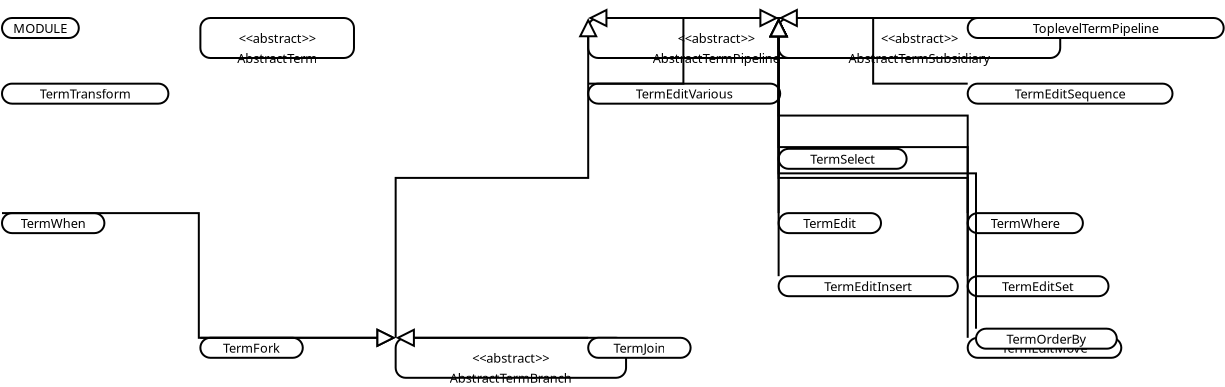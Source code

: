 <?xml version="1.0" encoding="UTF-8"?>
<dia:diagram xmlns:dia="http://www.lysator.liu.se/~alla/dia/">
  <dia:layer name="Background" visible="true" active="true">

    <dia:group>

    <dia:object type="Standard - Box" version="0" id="O0">
      <dia:attribute name="obj_pos">
        <dia:point val="2.0,0.0"/>
      </dia:attribute>
      <dia:attribute name="obj_bb">
        <dia:rectangle val="1.95,-0.05;5.89,1.05"/>
      </dia:attribute>
      <dia:attribute name="elem_corner">
        <dia:point val="2.0,0.0"/>
      </dia:attribute>
      <dia:attribute name="elem_width">
        <dia:real val="3.84"/>
      </dia:attribute>
      <dia:attribute name="elem_height">
        <dia:real val="1.0"/>
      </dia:attribute>
      <dia:attribute name="border_width">
        <dia:real val="0.1"/>
      </dia:attribute>
      <dia:attribute name="border_color">
        <dia:color val="#000000"/>
      </dia:attribute>
      <dia:attribute name="inner_color">
        <dia:color val="#ffffff"/>
      </dia:attribute>
      <dia:attribute name="show_background">
        <dia:boolean val="true"/>
      </dia:attribute>
      <dia:attribute name="corner_radius">
        <dia:real val="0.5"/>
      </dia:attribute>
    </dia:object>

    <dia:object type="Standard - Text" version="0" id="O1">
      <dia:attribute name="obj_pos">
        <dia:point val="3.92,0.5"/>
      </dia:attribute>
      <dia:attribute name="obj_bb">
        <dia:rectangle val="3.87,0.45;7.81,1.35"/>
      </dia:attribute>
      <dia:attribute name="text">
        <dia:composite type="text">
          <dia:attribute name="string">
            <dia:string>#MODULE#</dia:string>
          </dia:attribute>
          <dia:attribute name="font">
            <dia:font family="sans" style="0" name="Helvetica"/>
          </dia:attribute>
          <dia:attribute name="height">
            <dia:real val="0.8"/>
          </dia:attribute>
          <dia:attribute name="pos">
            <dia:point val="3.92,0.5"/>
          </dia:attribute>
          <dia:attribute name="color">
            <dia:color val="#000000"/>
          </dia:attribute>
          <dia:attribute name="alignment">
            <dia:enum val="1"/>
          </dia:attribute>
        </dia:composite>
      </dia:attribute>
      <dia:attribute name="valign">
        <dia:enum val="2"/>
      </dia:attribute>
    </dia:object>

    </dia:group>

    <dia:group>

    <dia:object type="Standard - Box" version="0" id="O2">
      <dia:attribute name="obj_pos">
        <dia:point val="11.919,0.0"/>
      </dia:attribute>
      <dia:attribute name="obj_bb">
        <dia:rectangle val="11.869,-0.05;19.649,2.05"/>
      </dia:attribute>
      <dia:attribute name="elem_corner">
        <dia:point val="11.919,0.0"/>
      </dia:attribute>
      <dia:attribute name="elem_width">
        <dia:real val="7.68"/>
      </dia:attribute>
      <dia:attribute name="elem_height">
        <dia:real val="2.0"/>
      </dia:attribute>
      <dia:attribute name="border_width">
        <dia:real val="0.1"/>
      </dia:attribute>
      <dia:attribute name="border_color">
        <dia:color val="#000000"/>
      </dia:attribute>
      <dia:attribute name="inner_color">
        <dia:color val="#ffffff"/>
      </dia:attribute>
      <dia:attribute name="show_background">
        <dia:boolean val="true"/>
      </dia:attribute>
      <dia:attribute name="corner_radius">
        <dia:real val="0.5"/>
      </dia:attribute>
    </dia:object>

    <dia:object type="Standard - Text" version="0" id="O3">
      <dia:attribute name="obj_pos">
        <dia:point val="15.759,1.0"/>
      </dia:attribute>
      <dia:attribute name="obj_bb">
        <dia:rectangle val="15.709,0.95;23.489,1.85"/>
      </dia:attribute>
      <dia:attribute name="text">
        <dia:composite type="text">
          <dia:attribute name="string">
            <dia:string>#&lt;&lt;abstract&gt;&gt;#</dia:string>
          </dia:attribute>
          <dia:attribute name="font">
            <dia:font family="sans" style="2" name="Helvetica"/>
          </dia:attribute>
          <dia:attribute name="height">
            <dia:real val="0.8"/>
          </dia:attribute>
          <dia:attribute name="pos">
            <dia:point val="15.759,1.0"/>
          </dia:attribute>
          <dia:attribute name="color">
            <dia:color val="#000000"/>
          </dia:attribute>
          <dia:attribute name="alignment">
            <dia:enum val="1"/>
          </dia:attribute>
        </dia:composite>
      </dia:attribute>
      <dia:attribute name="valign">
        <dia:enum val="2"/>
      </dia:attribute>
    </dia:object>

    <dia:object type="Standard - Text" version="0" id="O4">
      <dia:attribute name="obj_pos">
        <dia:point val="15.759,2.0"/>
      </dia:attribute>
      <dia:attribute name="obj_bb">
        <dia:rectangle val="15.709,1.95;23.489,2.85"/>
      </dia:attribute>
      <dia:attribute name="text">
        <dia:composite type="text">
          <dia:attribute name="string">
            <dia:string>#AbstractTerm#</dia:string>
          </dia:attribute>
          <dia:attribute name="font">
            <dia:font family="sans" style="0" name="Helvetica"/>
          </dia:attribute>
          <dia:attribute name="height">
            <dia:real val="0.8"/>
          </dia:attribute>
          <dia:attribute name="pos">
            <dia:point val="15.759,2.0"/>
          </dia:attribute>
          <dia:attribute name="color">
            <dia:color val="#000000"/>
          </dia:attribute>
          <dia:attribute name="alignment">
            <dia:enum val="1"/>
          </dia:attribute>
        </dia:composite>
      </dia:attribute>
      <dia:attribute name="valign">
        <dia:enum val="2"/>
      </dia:attribute>
    </dia:object>

    </dia:group>

    <dia:group>

    <dia:object type="Standard - Box" version="0" id="O5">
      <dia:attribute name="obj_pos">
        <dia:point val="21.683,15.99"/>
      </dia:attribute>
      <dia:attribute name="obj_bb">
        <dia:rectangle val="21.633,15.94;33.253,18.04"/>
      </dia:attribute>
      <dia:attribute name="elem_corner">
        <dia:point val="21.683,15.99"/>
      </dia:attribute>
      <dia:attribute name="elem_width">
        <dia:real val="11.52"/>
      </dia:attribute>
      <dia:attribute name="elem_height">
        <dia:real val="2.0"/>
      </dia:attribute>
      <dia:attribute name="border_width">
        <dia:real val="0.1"/>
      </dia:attribute>
      <dia:attribute name="border_color">
        <dia:color val="#000000"/>
      </dia:attribute>
      <dia:attribute name="inner_color">
        <dia:color val="#ffffff"/>
      </dia:attribute>
      <dia:attribute name="show_background">
        <dia:boolean val="true"/>
      </dia:attribute>
      <dia:attribute name="corner_radius">
        <dia:real val="0.5"/>
      </dia:attribute>
    </dia:object>

    <dia:object type="Standard - Text" version="0" id="O6">
      <dia:attribute name="obj_pos">
        <dia:point val="27.443,16.99"/>
      </dia:attribute>
      <dia:attribute name="obj_bb">
        <dia:rectangle val="27.393,16.94;35.173,17.84"/>
      </dia:attribute>
      <dia:attribute name="text">
        <dia:composite type="text">
          <dia:attribute name="string">
            <dia:string>#&lt;&lt;abstract&gt;&gt;#</dia:string>
          </dia:attribute>
          <dia:attribute name="font">
            <dia:font family="sans" style="2" name="Helvetica"/>
          </dia:attribute>
          <dia:attribute name="height">
            <dia:real val="0.8"/>
          </dia:attribute>
          <dia:attribute name="pos">
            <dia:point val="27.443,16.99"/>
          </dia:attribute>
          <dia:attribute name="color">
            <dia:color val="#000000"/>
          </dia:attribute>
          <dia:attribute name="alignment">
            <dia:enum val="1"/>
          </dia:attribute>
        </dia:composite>
      </dia:attribute>
      <dia:attribute name="valign">
        <dia:enum val="2"/>
      </dia:attribute>
    </dia:object>

    <dia:object type="Standard - Text" version="0" id="O7">
      <dia:attribute name="obj_pos">
        <dia:point val="27.443,17.99"/>
      </dia:attribute>
      <dia:attribute name="obj_bb">
        <dia:rectangle val="27.393,17.94;39.013,18.84"/>
      </dia:attribute>
      <dia:attribute name="text">
        <dia:composite type="text">
          <dia:attribute name="string">
            <dia:string>#AbstractTermBranch#</dia:string>
          </dia:attribute>
          <dia:attribute name="font">
            <dia:font family="sans" style="0" name="Helvetica"/>
          </dia:attribute>
          <dia:attribute name="height">
            <dia:real val="0.8"/>
          </dia:attribute>
          <dia:attribute name="pos">
            <dia:point val="27.443,17.99"/>
          </dia:attribute>
          <dia:attribute name="color">
            <dia:color val="#000000"/>
          </dia:attribute>
          <dia:attribute name="alignment">
            <dia:enum val="1"/>
          </dia:attribute>
        </dia:composite>
      </dia:attribute>
      <dia:attribute name="valign">
        <dia:enum val="2"/>
      </dia:attribute>
    </dia:object>

    </dia:group>

    <dia:group>

    <dia:object type="Standard - Box" version="0" id="O8">
      <dia:attribute name="obj_pos">
        <dia:point val="31.31,0.0"/>
      </dia:attribute>
      <dia:attribute name="obj_bb">
        <dia:rectangle val="31.26,-0.05;44.16,2.05"/>
      </dia:attribute>
      <dia:attribute name="elem_corner">
        <dia:point val="31.31,0.0"/>
      </dia:attribute>
      <dia:attribute name="elem_width">
        <dia:real val="12.8"/>
      </dia:attribute>
      <dia:attribute name="elem_height">
        <dia:real val="2.0"/>
      </dia:attribute>
      <dia:attribute name="border_width">
        <dia:real val="0.1"/>
      </dia:attribute>
      <dia:attribute name="border_color">
        <dia:color val="#000000"/>
      </dia:attribute>
      <dia:attribute name="inner_color">
        <dia:color val="#ffffff"/>
      </dia:attribute>
      <dia:attribute name="show_background">
        <dia:boolean val="true"/>
      </dia:attribute>
      <dia:attribute name="corner_radius">
        <dia:real val="0.5"/>
      </dia:attribute>
    </dia:object>

    <dia:object type="Standard - Text" version="0" id="O9">
      <dia:attribute name="obj_pos">
        <dia:point val="37.71,1.0"/>
      </dia:attribute>
      <dia:attribute name="obj_bb">
        <dia:rectangle val="37.66,0.95;45.44,1.85"/>
      </dia:attribute>
      <dia:attribute name="text">
        <dia:composite type="text">
          <dia:attribute name="string">
            <dia:string>#&lt;&lt;abstract&gt;&gt;#</dia:string>
          </dia:attribute>
          <dia:attribute name="font">
            <dia:font family="sans" style="2" name="Helvetica"/>
          </dia:attribute>
          <dia:attribute name="height">
            <dia:real val="0.8"/>
          </dia:attribute>
          <dia:attribute name="pos">
            <dia:point val="37.71,1.0"/>
          </dia:attribute>
          <dia:attribute name="color">
            <dia:color val="#000000"/>
          </dia:attribute>
          <dia:attribute name="alignment">
            <dia:enum val="1"/>
          </dia:attribute>
        </dia:composite>
      </dia:attribute>
      <dia:attribute name="valign">
        <dia:enum val="2"/>
      </dia:attribute>
    </dia:object>

    <dia:object type="Standard - Text" version="0" id="O10">
      <dia:attribute name="obj_pos">
        <dia:point val="37.71,2.0"/>
      </dia:attribute>
      <dia:attribute name="obj_bb">
        <dia:rectangle val="37.66,1.95;50.56,2.85"/>
      </dia:attribute>
      <dia:attribute name="text">
        <dia:composite type="text">
          <dia:attribute name="string">
            <dia:string>#AbstractTermPipeline#</dia:string>
          </dia:attribute>
          <dia:attribute name="font">
            <dia:font family="sans" style="0" name="Helvetica"/>
          </dia:attribute>
          <dia:attribute name="height">
            <dia:real val="0.8"/>
          </dia:attribute>
          <dia:attribute name="pos">
            <dia:point val="37.71,2.0"/>
          </dia:attribute>
          <dia:attribute name="color">
            <dia:color val="#000000"/>
          </dia:attribute>
          <dia:attribute name="alignment">
            <dia:enum val="1"/>
          </dia:attribute>
        </dia:composite>
      </dia:attribute>
      <dia:attribute name="valign">
        <dia:enum val="2"/>
      </dia:attribute>
    </dia:object>

    </dia:group>

    <dia:group>

    <dia:object type="Standard - Box" version="0" id="O11">
      <dia:attribute name="obj_pos">
        <dia:point val="40.831,0.0"/>
      </dia:attribute>
      <dia:attribute name="obj_bb">
        <dia:rectangle val="40.781,-0.05;54.961,2.05"/>
      </dia:attribute>
      <dia:attribute name="elem_corner">
        <dia:point val="40.831,0.0"/>
      </dia:attribute>
      <dia:attribute name="elem_width">
        <dia:real val="14.08"/>
      </dia:attribute>
      <dia:attribute name="elem_height">
        <dia:real val="2.0"/>
      </dia:attribute>
      <dia:attribute name="border_width">
        <dia:real val="0.1"/>
      </dia:attribute>
      <dia:attribute name="border_color">
        <dia:color val="#000000"/>
      </dia:attribute>
      <dia:attribute name="inner_color">
        <dia:color val="#ffffff"/>
      </dia:attribute>
      <dia:attribute name="show_background">
        <dia:boolean val="true"/>
      </dia:attribute>
      <dia:attribute name="corner_radius">
        <dia:real val="0.5"/>
      </dia:attribute>
    </dia:object>

    <dia:object type="Standard - Text" version="0" id="O12">
      <dia:attribute name="obj_pos">
        <dia:point val="47.871,1.0"/>
      </dia:attribute>
      <dia:attribute name="obj_bb">
        <dia:rectangle val="47.821,0.95;55.601,1.85"/>
      </dia:attribute>
      <dia:attribute name="text">
        <dia:composite type="text">
          <dia:attribute name="string">
            <dia:string>#&lt;&lt;abstract&gt;&gt;#</dia:string>
          </dia:attribute>
          <dia:attribute name="font">
            <dia:font family="sans" style="2" name="Helvetica"/>
          </dia:attribute>
          <dia:attribute name="height">
            <dia:real val="0.8"/>
          </dia:attribute>
          <dia:attribute name="pos">
            <dia:point val="47.871,1.0"/>
          </dia:attribute>
          <dia:attribute name="color">
            <dia:color val="#000000"/>
          </dia:attribute>
          <dia:attribute name="alignment">
            <dia:enum val="1"/>
          </dia:attribute>
        </dia:composite>
      </dia:attribute>
      <dia:attribute name="valign">
        <dia:enum val="2"/>
      </dia:attribute>
    </dia:object>

    <dia:object type="Standard - Text" version="0" id="O13">
      <dia:attribute name="obj_pos">
        <dia:point val="47.871,2.0"/>
      </dia:attribute>
      <dia:attribute name="obj_bb">
        <dia:rectangle val="47.821,1.95;62.001,2.85"/>
      </dia:attribute>
      <dia:attribute name="text">
        <dia:composite type="text">
          <dia:attribute name="string">
            <dia:string>#AbstractTermSubsidiary#</dia:string>
          </dia:attribute>
          <dia:attribute name="font">
            <dia:font family="sans" style="0" name="Helvetica"/>
          </dia:attribute>
          <dia:attribute name="height">
            <dia:real val="0.8"/>
          </dia:attribute>
          <dia:attribute name="pos">
            <dia:point val="47.871,2.0"/>
          </dia:attribute>
          <dia:attribute name="color">
            <dia:color val="#000000"/>
          </dia:attribute>
          <dia:attribute name="alignment">
            <dia:enum val="1"/>
          </dia:attribute>
        </dia:composite>
      </dia:attribute>
      <dia:attribute name="valign">
        <dia:enum val="2"/>
      </dia:attribute>
    </dia:object>

    </dia:group>

    <dia:group>

    <dia:object type="Standard - Box" version="0" id="O14">
      <dia:attribute name="obj_pos">
        <dia:point val="50.285,0.0"/>
      </dia:attribute>
      <dia:attribute name="obj_bb">
        <dia:rectangle val="50.235,-0.05;63.135,1.05"/>
      </dia:attribute>
      <dia:attribute name="elem_corner">
        <dia:point val="50.285,0.0"/>
      </dia:attribute>
      <dia:attribute name="elem_width">
        <dia:real val="12.8"/>
      </dia:attribute>
      <dia:attribute name="elem_height">
        <dia:real val="1.0"/>
      </dia:attribute>
      <dia:attribute name="border_width">
        <dia:real val="0.1"/>
      </dia:attribute>
      <dia:attribute name="border_color">
        <dia:color val="#000000"/>
      </dia:attribute>
      <dia:attribute name="inner_color">
        <dia:color val="#ffffff"/>
      </dia:attribute>
      <dia:attribute name="show_background">
        <dia:boolean val="true"/>
      </dia:attribute>
      <dia:attribute name="corner_radius">
        <dia:real val="0.5"/>
      </dia:attribute>
    </dia:object>

    <dia:object type="Standard - Text" version="0" id="O15">
      <dia:attribute name="obj_pos">
        <dia:point val="56.685,0.5"/>
      </dia:attribute>
      <dia:attribute name="obj_bb">
        <dia:rectangle val="56.635,0.45;69.535,1.35"/>
      </dia:attribute>
      <dia:attribute name="text">
        <dia:composite type="text">
          <dia:attribute name="string">
            <dia:string>#ToplevelTermPipeline#</dia:string>
          </dia:attribute>
          <dia:attribute name="font">
            <dia:font family="sans" style="0" name="Helvetica"/>
          </dia:attribute>
          <dia:attribute name="height">
            <dia:real val="0.8"/>
          </dia:attribute>
          <dia:attribute name="pos">
            <dia:point val="56.685,0.5"/>
          </dia:attribute>
          <dia:attribute name="color">
            <dia:color val="#000000"/>
          </dia:attribute>
          <dia:attribute name="alignment">
            <dia:enum val="1"/>
          </dia:attribute>
        </dia:composite>
      </dia:attribute>
      <dia:attribute name="valign">
        <dia:enum val="2"/>
      </dia:attribute>
    </dia:object>

    </dia:group>

    <dia:group>

    <dia:object type="Standard - Box" version="0" id="O16">
      <dia:attribute name="obj_pos">
        <dia:point val="2.0,3.282"/>
      </dia:attribute>
      <dia:attribute name="obj_bb">
        <dia:rectangle val="1.95,3.232;10.37,4.332"/>
      </dia:attribute>
      <dia:attribute name="elem_corner">
        <dia:point val="2.0,3.282"/>
      </dia:attribute>
      <dia:attribute name="elem_width">
        <dia:real val="8.32"/>
      </dia:attribute>
      <dia:attribute name="elem_height">
        <dia:real val="1.0"/>
      </dia:attribute>
      <dia:attribute name="border_width">
        <dia:real val="0.1"/>
      </dia:attribute>
      <dia:attribute name="border_color">
        <dia:color val="#000000"/>
      </dia:attribute>
      <dia:attribute name="inner_color">
        <dia:color val="#ffffff"/>
      </dia:attribute>
      <dia:attribute name="show_background">
        <dia:boolean val="true"/>
      </dia:attribute>
      <dia:attribute name="corner_radius">
        <dia:real val="0.5"/>
      </dia:attribute>
    </dia:object>

    <dia:object type="Standard - Text" version="0" id="O17">
      <dia:attribute name="obj_pos">
        <dia:point val="6.16,3.782"/>
      </dia:attribute>
      <dia:attribute name="obj_bb">
        <dia:rectangle val="6.11,3.732;14.53,4.632"/>
      </dia:attribute>
      <dia:attribute name="text">
        <dia:composite type="text">
          <dia:attribute name="string">
            <dia:string>#TermTransform#</dia:string>
          </dia:attribute>
          <dia:attribute name="font">
            <dia:font family="sans" style="0" name="Helvetica"/>
          </dia:attribute>
          <dia:attribute name="height">
            <dia:real val="0.8"/>
          </dia:attribute>
          <dia:attribute name="pos">
            <dia:point val="6.16,3.782"/>
          </dia:attribute>
          <dia:attribute name="color">
            <dia:color val="#000000"/>
          </dia:attribute>
          <dia:attribute name="alignment">
            <dia:enum val="1"/>
          </dia:attribute>
        </dia:composite>
      </dia:attribute>
      <dia:attribute name="valign">
        <dia:enum val="2"/>
      </dia:attribute>
    </dia:object>

    </dia:group>

    <dia:group>

    <dia:object type="Standard - Box" version="0" id="O18">
      <dia:attribute name="obj_pos">
        <dia:point val="40.831,9.756"/>
      </dia:attribute>
      <dia:attribute name="obj_bb">
        <dia:rectangle val="40.781,9.706;46.001,10.806"/>
      </dia:attribute>
      <dia:attribute name="elem_corner">
        <dia:point val="40.831,9.756"/>
      </dia:attribute>
      <dia:attribute name="elem_width">
        <dia:real val="5.12"/>
      </dia:attribute>
      <dia:attribute name="elem_height">
        <dia:real val="1.0"/>
      </dia:attribute>
      <dia:attribute name="border_width">
        <dia:real val="0.1"/>
      </dia:attribute>
      <dia:attribute name="border_color">
        <dia:color val="#000000"/>
      </dia:attribute>
      <dia:attribute name="inner_color">
        <dia:color val="#ffffff"/>
      </dia:attribute>
      <dia:attribute name="show_background">
        <dia:boolean val="true"/>
      </dia:attribute>
      <dia:attribute name="corner_radius">
        <dia:real val="0.5"/>
      </dia:attribute>
    </dia:object>

    <dia:object type="Standard - Text" version="0" id="O19">
      <dia:attribute name="obj_pos">
        <dia:point val="43.391,10.256"/>
      </dia:attribute>
      <dia:attribute name="obj_bb">
        <dia:rectangle val="43.341,10.206;48.561,11.106"/>
      </dia:attribute>
      <dia:attribute name="text">
        <dia:composite type="text">
          <dia:attribute name="string">
            <dia:string>#TermEdit#</dia:string>
          </dia:attribute>
          <dia:attribute name="font">
            <dia:font family="sans" style="0" name="Helvetica"/>
          </dia:attribute>
          <dia:attribute name="height">
            <dia:real val="0.8"/>
          </dia:attribute>
          <dia:attribute name="pos">
            <dia:point val="43.391,10.256"/>
          </dia:attribute>
          <dia:attribute name="color">
            <dia:color val="#000000"/>
          </dia:attribute>
          <dia:attribute name="alignment">
            <dia:enum val="1"/>
          </dia:attribute>
        </dia:composite>
      </dia:attribute>
      <dia:attribute name="valign">
        <dia:enum val="2"/>
      </dia:attribute>
    </dia:object>

    </dia:group>

    <dia:group>

    <dia:object type="Standard - Box" version="0" id="O20">
      <dia:attribute name="obj_pos">
        <dia:point val="40.831,12.91"/>
      </dia:attribute>
      <dia:attribute name="obj_bb">
        <dia:rectangle val="40.781,12.86;49.841,13.96"/>
      </dia:attribute>
      <dia:attribute name="elem_corner">
        <dia:point val="40.831,12.91"/>
      </dia:attribute>
      <dia:attribute name="elem_width">
        <dia:real val="8.96"/>
      </dia:attribute>
      <dia:attribute name="elem_height">
        <dia:real val="1.0"/>
      </dia:attribute>
      <dia:attribute name="border_width">
        <dia:real val="0.1"/>
      </dia:attribute>
      <dia:attribute name="border_color">
        <dia:color val="#000000"/>
      </dia:attribute>
      <dia:attribute name="inner_color">
        <dia:color val="#ffffff"/>
      </dia:attribute>
      <dia:attribute name="show_background">
        <dia:boolean val="true"/>
      </dia:attribute>
      <dia:attribute name="corner_radius">
        <dia:real val="0.5"/>
      </dia:attribute>
    </dia:object>

    <dia:object type="Standard - Text" version="0" id="O21">
      <dia:attribute name="obj_pos">
        <dia:point val="45.311,13.41"/>
      </dia:attribute>
      <dia:attribute name="obj_bb">
        <dia:rectangle val="45.261,13.36;54.321,14.26"/>
      </dia:attribute>
      <dia:attribute name="text">
        <dia:composite type="text">
          <dia:attribute name="string">
            <dia:string>#TermEditInsert#</dia:string>
          </dia:attribute>
          <dia:attribute name="font">
            <dia:font family="sans" style="0" name="Helvetica"/>
          </dia:attribute>
          <dia:attribute name="height">
            <dia:real val="0.8"/>
          </dia:attribute>
          <dia:attribute name="pos">
            <dia:point val="45.311,13.41"/>
          </dia:attribute>
          <dia:attribute name="color">
            <dia:color val="#000000"/>
          </dia:attribute>
          <dia:attribute name="alignment">
            <dia:enum val="1"/>
          </dia:attribute>
        </dia:composite>
      </dia:attribute>
      <dia:attribute name="valign">
        <dia:enum val="2"/>
      </dia:attribute>
    </dia:object>

    </dia:group>

    <dia:group>

    <dia:object type="Standard - Box" version="0" id="O22">
      <dia:attribute name="obj_pos">
        <dia:point val="50.285,15.99"/>
      </dia:attribute>
      <dia:attribute name="obj_bb">
        <dia:rectangle val="50.235,15.94;58.015,17.04"/>
      </dia:attribute>
      <dia:attribute name="elem_corner">
        <dia:point val="50.285,15.99"/>
      </dia:attribute>
      <dia:attribute name="elem_width">
        <dia:real val="7.68"/>
      </dia:attribute>
      <dia:attribute name="elem_height">
        <dia:real val="1.0"/>
      </dia:attribute>
      <dia:attribute name="border_width">
        <dia:real val="0.1"/>
      </dia:attribute>
      <dia:attribute name="border_color">
        <dia:color val="#000000"/>
      </dia:attribute>
      <dia:attribute name="inner_color">
        <dia:color val="#ffffff"/>
      </dia:attribute>
      <dia:attribute name="show_background">
        <dia:boolean val="true"/>
      </dia:attribute>
      <dia:attribute name="corner_radius">
        <dia:real val="0.5"/>
      </dia:attribute>
    </dia:object>

    <dia:object type="Standard - Text" version="0" id="O23">
      <dia:attribute name="obj_pos">
        <dia:point val="54.125,16.49"/>
      </dia:attribute>
      <dia:attribute name="obj_bb">
        <dia:rectangle val="54.075,16.44;61.855,17.34"/>
      </dia:attribute>
      <dia:attribute name="text">
        <dia:composite type="text">
          <dia:attribute name="string">
            <dia:string>#TermEditMove#</dia:string>
          </dia:attribute>
          <dia:attribute name="font">
            <dia:font family="sans" style="0" name="Helvetica"/>
          </dia:attribute>
          <dia:attribute name="height">
            <dia:real val="0.8"/>
          </dia:attribute>
          <dia:attribute name="pos">
            <dia:point val="54.125,16.49"/>
          </dia:attribute>
          <dia:attribute name="color">
            <dia:color val="#000000"/>
          </dia:attribute>
          <dia:attribute name="alignment">
            <dia:enum val="1"/>
          </dia:attribute>
        </dia:composite>
      </dia:attribute>
      <dia:attribute name="valign">
        <dia:enum val="2"/>
      </dia:attribute>
    </dia:object>

    </dia:group>

    <dia:group>

    <dia:object type="Standard - Box" version="0" id="O24">
      <dia:attribute name="obj_pos">
        <dia:point val="50.285,3.282"/>
      </dia:attribute>
      <dia:attribute name="obj_bb">
        <dia:rectangle val="50.235,3.232;60.575,4.332"/>
      </dia:attribute>
      <dia:attribute name="elem_corner">
        <dia:point val="50.285,3.282"/>
      </dia:attribute>
      <dia:attribute name="elem_width">
        <dia:real val="10.24"/>
      </dia:attribute>
      <dia:attribute name="elem_height">
        <dia:real val="1.0"/>
      </dia:attribute>
      <dia:attribute name="border_width">
        <dia:real val="0.1"/>
      </dia:attribute>
      <dia:attribute name="border_color">
        <dia:color val="#000000"/>
      </dia:attribute>
      <dia:attribute name="inner_color">
        <dia:color val="#ffffff"/>
      </dia:attribute>
      <dia:attribute name="show_background">
        <dia:boolean val="true"/>
      </dia:attribute>
      <dia:attribute name="corner_radius">
        <dia:real val="0.5"/>
      </dia:attribute>
    </dia:object>

    <dia:object type="Standard - Text" version="0" id="O25">
      <dia:attribute name="obj_pos">
        <dia:point val="55.405,3.782"/>
      </dia:attribute>
      <dia:attribute name="obj_bb">
        <dia:rectangle val="55.355,3.732;65.695,4.632"/>
      </dia:attribute>
      <dia:attribute name="text">
        <dia:composite type="text">
          <dia:attribute name="string">
            <dia:string>#TermEditSequence#</dia:string>
          </dia:attribute>
          <dia:attribute name="font">
            <dia:font family="sans" style="0" name="Helvetica"/>
          </dia:attribute>
          <dia:attribute name="height">
            <dia:real val="0.8"/>
          </dia:attribute>
          <dia:attribute name="pos">
            <dia:point val="55.405,3.782"/>
          </dia:attribute>
          <dia:attribute name="color">
            <dia:color val="#000000"/>
          </dia:attribute>
          <dia:attribute name="alignment">
            <dia:enum val="1"/>
          </dia:attribute>
        </dia:composite>
      </dia:attribute>
      <dia:attribute name="valign">
        <dia:enum val="2"/>
      </dia:attribute>
    </dia:object>

    </dia:group>

    <dia:group>

    <dia:object type="Standard - Box" version="0" id="O26">
      <dia:attribute name="obj_pos">
        <dia:point val="50.285,12.91"/>
      </dia:attribute>
      <dia:attribute name="obj_bb">
        <dia:rectangle val="50.235,12.86;57.375,13.96"/>
      </dia:attribute>
      <dia:attribute name="elem_corner">
        <dia:point val="50.285,12.91"/>
      </dia:attribute>
      <dia:attribute name="elem_width">
        <dia:real val="7.04"/>
      </dia:attribute>
      <dia:attribute name="elem_height">
        <dia:real val="1.0"/>
      </dia:attribute>
      <dia:attribute name="border_width">
        <dia:real val="0.1"/>
      </dia:attribute>
      <dia:attribute name="border_color">
        <dia:color val="#000000"/>
      </dia:attribute>
      <dia:attribute name="inner_color">
        <dia:color val="#ffffff"/>
      </dia:attribute>
      <dia:attribute name="show_background">
        <dia:boolean val="true"/>
      </dia:attribute>
      <dia:attribute name="corner_radius">
        <dia:real val="0.5"/>
      </dia:attribute>
    </dia:object>

    <dia:object type="Standard - Text" version="0" id="O27">
      <dia:attribute name="obj_pos">
        <dia:point val="53.805,13.41"/>
      </dia:attribute>
      <dia:attribute name="obj_bb">
        <dia:rectangle val="53.755,13.36;60.895,14.26"/>
      </dia:attribute>
      <dia:attribute name="text">
        <dia:composite type="text">
          <dia:attribute name="string">
            <dia:string>#TermEditSet#</dia:string>
          </dia:attribute>
          <dia:attribute name="font">
            <dia:font family="sans" style="0" name="Helvetica"/>
          </dia:attribute>
          <dia:attribute name="height">
            <dia:real val="0.8"/>
          </dia:attribute>
          <dia:attribute name="pos">
            <dia:point val="53.805,13.41"/>
          </dia:attribute>
          <dia:attribute name="color">
            <dia:color val="#000000"/>
          </dia:attribute>
          <dia:attribute name="alignment">
            <dia:enum val="1"/>
          </dia:attribute>
        </dia:composite>
      </dia:attribute>
      <dia:attribute name="valign">
        <dia:enum val="2"/>
      </dia:attribute>
    </dia:object>

    </dia:group>

    <dia:group>

    <dia:object type="Standard - Box" version="0" id="O28">
      <dia:attribute name="obj_pos">
        <dia:point val="31.31,3.282"/>
      </dia:attribute>
      <dia:attribute name="obj_bb">
        <dia:rectangle val="31.26,3.232;40.96,4.332"/>
      </dia:attribute>
      <dia:attribute name="elem_corner">
        <dia:point val="31.31,3.282"/>
      </dia:attribute>
      <dia:attribute name="elem_width">
        <dia:real val="9.6"/>
      </dia:attribute>
      <dia:attribute name="elem_height">
        <dia:real val="1.0"/>
      </dia:attribute>
      <dia:attribute name="border_width">
        <dia:real val="0.1"/>
      </dia:attribute>
      <dia:attribute name="border_color">
        <dia:color val="#000000"/>
      </dia:attribute>
      <dia:attribute name="inner_color">
        <dia:color val="#ffffff"/>
      </dia:attribute>
      <dia:attribute name="show_background">
        <dia:boolean val="true"/>
      </dia:attribute>
      <dia:attribute name="corner_radius">
        <dia:real val="0.5"/>
      </dia:attribute>
    </dia:object>

    <dia:object type="Standard - Text" version="0" id="O29">
      <dia:attribute name="obj_pos">
        <dia:point val="36.11,3.782"/>
      </dia:attribute>
      <dia:attribute name="obj_bb">
        <dia:rectangle val="36.06,3.732;45.76,4.632"/>
      </dia:attribute>
      <dia:attribute name="text">
        <dia:composite type="text">
          <dia:attribute name="string">
            <dia:string>#TermEditVarious#</dia:string>
          </dia:attribute>
          <dia:attribute name="font">
            <dia:font family="sans" style="0" name="Helvetica"/>
          </dia:attribute>
          <dia:attribute name="height">
            <dia:real val="0.8"/>
          </dia:attribute>
          <dia:attribute name="pos">
            <dia:point val="36.11,3.782"/>
          </dia:attribute>
          <dia:attribute name="color">
            <dia:color val="#000000"/>
          </dia:attribute>
          <dia:attribute name="alignment">
            <dia:enum val="1"/>
          </dia:attribute>
        </dia:composite>
      </dia:attribute>
      <dia:attribute name="valign">
        <dia:enum val="2"/>
      </dia:attribute>
    </dia:object>

    </dia:group>

    <dia:group>

    <dia:object type="Standard - Box" version="0" id="O30">
      <dia:attribute name="obj_pos">
        <dia:point val="11.919,15.99"/>
      </dia:attribute>
      <dia:attribute name="obj_bb">
        <dia:rectangle val="11.869,15.94;17.089,17.04"/>
      </dia:attribute>
      <dia:attribute name="elem_corner">
        <dia:point val="11.919,15.99"/>
      </dia:attribute>
      <dia:attribute name="elem_width">
        <dia:real val="5.12"/>
      </dia:attribute>
      <dia:attribute name="elem_height">
        <dia:real val="1.0"/>
      </dia:attribute>
      <dia:attribute name="border_width">
        <dia:real val="0.1"/>
      </dia:attribute>
      <dia:attribute name="border_color">
        <dia:color val="#000000"/>
      </dia:attribute>
      <dia:attribute name="inner_color">
        <dia:color val="#ffffff"/>
      </dia:attribute>
      <dia:attribute name="show_background">
        <dia:boolean val="true"/>
      </dia:attribute>
      <dia:attribute name="corner_radius">
        <dia:real val="0.5"/>
      </dia:attribute>
    </dia:object>

    <dia:object type="Standard - Text" version="0" id="O31">
      <dia:attribute name="obj_pos">
        <dia:point val="14.479,16.49"/>
      </dia:attribute>
      <dia:attribute name="obj_bb">
        <dia:rectangle val="14.429,16.44;19.649,17.34"/>
      </dia:attribute>
      <dia:attribute name="text">
        <dia:composite type="text">
          <dia:attribute name="string">
            <dia:string>#TermFork#</dia:string>
          </dia:attribute>
          <dia:attribute name="font">
            <dia:font family="sans" style="0" name="Helvetica"/>
          </dia:attribute>
          <dia:attribute name="height">
            <dia:real val="0.8"/>
          </dia:attribute>
          <dia:attribute name="pos">
            <dia:point val="14.479,16.49"/>
          </dia:attribute>
          <dia:attribute name="color">
            <dia:color val="#000000"/>
          </dia:attribute>
          <dia:attribute name="alignment">
            <dia:enum val="1"/>
          </dia:attribute>
        </dia:composite>
      </dia:attribute>
      <dia:attribute name="valign">
        <dia:enum val="2"/>
      </dia:attribute>
    </dia:object>

    </dia:group>

    <dia:group>

    <dia:object type="Standard - Box" version="0" id="O32">
      <dia:attribute name="obj_pos">
        <dia:point val="31.31,15.99"/>
      </dia:attribute>
      <dia:attribute name="obj_bb">
        <dia:rectangle val="31.26,15.94;36.48,17.04"/>
      </dia:attribute>
      <dia:attribute name="elem_corner">
        <dia:point val="31.31,15.99"/>
      </dia:attribute>
      <dia:attribute name="elem_width">
        <dia:real val="5.12"/>
      </dia:attribute>
      <dia:attribute name="elem_height">
        <dia:real val="1.0"/>
      </dia:attribute>
      <dia:attribute name="border_width">
        <dia:real val="0.1"/>
      </dia:attribute>
      <dia:attribute name="border_color">
        <dia:color val="#000000"/>
      </dia:attribute>
      <dia:attribute name="inner_color">
        <dia:color val="#ffffff"/>
      </dia:attribute>
      <dia:attribute name="show_background">
        <dia:boolean val="true"/>
      </dia:attribute>
      <dia:attribute name="corner_radius">
        <dia:real val="0.5"/>
      </dia:attribute>
    </dia:object>

    <dia:object type="Standard - Text" version="0" id="O33">
      <dia:attribute name="obj_pos">
        <dia:point val="33.87,16.49"/>
      </dia:attribute>
      <dia:attribute name="obj_bb">
        <dia:rectangle val="33.82,16.44;39.04,17.34"/>
      </dia:attribute>
      <dia:attribute name="text">
        <dia:composite type="text">
          <dia:attribute name="string">
            <dia:string>#TermJoin#</dia:string>
          </dia:attribute>
          <dia:attribute name="font">
            <dia:font family="sans" style="0" name="Helvetica"/>
          </dia:attribute>
          <dia:attribute name="height">
            <dia:real val="0.8"/>
          </dia:attribute>
          <dia:attribute name="pos">
            <dia:point val="33.87,16.49"/>
          </dia:attribute>
          <dia:attribute name="color">
            <dia:color val="#000000"/>
          </dia:attribute>
          <dia:attribute name="alignment">
            <dia:enum val="1"/>
          </dia:attribute>
        </dia:composite>
      </dia:attribute>
      <dia:attribute name="valign">
        <dia:enum val="2"/>
      </dia:attribute>
    </dia:object>

    </dia:group>

    <dia:group>

    <dia:object type="Standard - Box" version="0" id="O34">
      <dia:attribute name="obj_pos">
        <dia:point val="50.7,15.535"/>
      </dia:attribute>
      <dia:attribute name="obj_bb">
        <dia:rectangle val="50.65,15.485;57.79,16.585"/>
      </dia:attribute>
      <dia:attribute name="elem_corner">
        <dia:point val="50.7,15.535"/>
      </dia:attribute>
      <dia:attribute name="elem_width">
        <dia:real val="7.04"/>
      </dia:attribute>
      <dia:attribute name="elem_height">
        <dia:real val="1.0"/>
      </dia:attribute>
      <dia:attribute name="border_width">
        <dia:real val="0.1"/>
      </dia:attribute>
      <dia:attribute name="border_color">
        <dia:color val="#000000"/>
      </dia:attribute>
      <dia:attribute name="inner_color">
        <dia:color val="#ffffff"/>
      </dia:attribute>
      <dia:attribute name="show_background">
        <dia:boolean val="true"/>
      </dia:attribute>
      <dia:attribute name="corner_radius">
        <dia:real val="0.5"/>
      </dia:attribute>
    </dia:object>

    <dia:object type="Standard - Text" version="0" id="O35">
      <dia:attribute name="obj_pos">
        <dia:point val="54.22,16.035"/>
      </dia:attribute>
      <dia:attribute name="obj_bb">
        <dia:rectangle val="54.17,15.985;61.31,16.885"/>
      </dia:attribute>
      <dia:attribute name="text">
        <dia:composite type="text">
          <dia:attribute name="string">
            <dia:string>#TermOrderBy#</dia:string>
          </dia:attribute>
          <dia:attribute name="font">
            <dia:font family="sans" style="0" name="Helvetica"/>
          </dia:attribute>
          <dia:attribute name="height">
            <dia:real val="0.8"/>
          </dia:attribute>
          <dia:attribute name="pos">
            <dia:point val="54.22,16.035"/>
          </dia:attribute>
          <dia:attribute name="color">
            <dia:color val="#000000"/>
          </dia:attribute>
          <dia:attribute name="alignment">
            <dia:enum val="1"/>
          </dia:attribute>
        </dia:composite>
      </dia:attribute>
      <dia:attribute name="valign">
        <dia:enum val="2"/>
      </dia:attribute>
    </dia:object>

    </dia:group>

    <dia:group>

    <dia:object type="Standard - Box" version="0" id="O36">
      <dia:attribute name="obj_pos">
        <dia:point val="40.831,6.541"/>
      </dia:attribute>
      <dia:attribute name="obj_bb">
        <dia:rectangle val="40.781,6.491;47.281,7.591"/>
      </dia:attribute>
      <dia:attribute name="elem_corner">
        <dia:point val="40.831,6.541"/>
      </dia:attribute>
      <dia:attribute name="elem_width">
        <dia:real val="6.4"/>
      </dia:attribute>
      <dia:attribute name="elem_height">
        <dia:real val="1.0"/>
      </dia:attribute>
      <dia:attribute name="border_width">
        <dia:real val="0.1"/>
      </dia:attribute>
      <dia:attribute name="border_color">
        <dia:color val="#000000"/>
      </dia:attribute>
      <dia:attribute name="inner_color">
        <dia:color val="#ffffff"/>
      </dia:attribute>
      <dia:attribute name="show_background">
        <dia:boolean val="true"/>
      </dia:attribute>
      <dia:attribute name="corner_radius">
        <dia:real val="0.5"/>
      </dia:attribute>
    </dia:object>

    <dia:object type="Standard - Text" version="0" id="O37">
      <dia:attribute name="obj_pos">
        <dia:point val="44.031,7.041"/>
      </dia:attribute>
      <dia:attribute name="obj_bb">
        <dia:rectangle val="43.981,6.991;50.481,7.891"/>
      </dia:attribute>
      <dia:attribute name="text">
        <dia:composite type="text">
          <dia:attribute name="string">
            <dia:string>#TermSelect#</dia:string>
          </dia:attribute>
          <dia:attribute name="font">
            <dia:font family="sans" style="0" name="Helvetica"/>
          </dia:attribute>
          <dia:attribute name="height">
            <dia:real val="0.8"/>
          </dia:attribute>
          <dia:attribute name="pos">
            <dia:point val="44.031,7.041"/>
          </dia:attribute>
          <dia:attribute name="color">
            <dia:color val="#000000"/>
          </dia:attribute>
          <dia:attribute name="alignment">
            <dia:enum val="1"/>
          </dia:attribute>
        </dia:composite>
      </dia:attribute>
      <dia:attribute name="valign">
        <dia:enum val="2"/>
      </dia:attribute>
    </dia:object>

    </dia:group>

    <dia:group>

    <dia:object type="Standard - Box" version="0" id="O38">
      <dia:attribute name="obj_pos">
        <dia:point val="2.0,9.756"/>
      </dia:attribute>
      <dia:attribute name="obj_bb">
        <dia:rectangle val="1.95,9.706;7.17,10.806"/>
      </dia:attribute>
      <dia:attribute name="elem_corner">
        <dia:point val="2.0,9.756"/>
      </dia:attribute>
      <dia:attribute name="elem_width">
        <dia:real val="5.12"/>
      </dia:attribute>
      <dia:attribute name="elem_height">
        <dia:real val="1.0"/>
      </dia:attribute>
      <dia:attribute name="border_width">
        <dia:real val="0.1"/>
      </dia:attribute>
      <dia:attribute name="border_color">
        <dia:color val="#000000"/>
      </dia:attribute>
      <dia:attribute name="inner_color">
        <dia:color val="#ffffff"/>
      </dia:attribute>
      <dia:attribute name="show_background">
        <dia:boolean val="true"/>
      </dia:attribute>
      <dia:attribute name="corner_radius">
        <dia:real val="0.5"/>
      </dia:attribute>
    </dia:object>

    <dia:object type="Standard - Text" version="0" id="O39">
      <dia:attribute name="obj_pos">
        <dia:point val="4.56,10.256"/>
      </dia:attribute>
      <dia:attribute name="obj_bb">
        <dia:rectangle val="4.51,10.206;9.73,11.106"/>
      </dia:attribute>
      <dia:attribute name="text">
        <dia:composite type="text">
          <dia:attribute name="string">
            <dia:string>#TermWhen#</dia:string>
          </dia:attribute>
          <dia:attribute name="font">
            <dia:font family="sans" style="0" name="Helvetica"/>
          </dia:attribute>
          <dia:attribute name="height">
            <dia:real val="0.8"/>
          </dia:attribute>
          <dia:attribute name="pos">
            <dia:point val="4.56,10.256"/>
          </dia:attribute>
          <dia:attribute name="color">
            <dia:color val="#000000"/>
          </dia:attribute>
          <dia:attribute name="alignment">
            <dia:enum val="1"/>
          </dia:attribute>
        </dia:composite>
      </dia:attribute>
      <dia:attribute name="valign">
        <dia:enum val="2"/>
      </dia:attribute>
    </dia:object>

    </dia:group>

    <dia:group>

    <dia:object type="Standard - Box" version="0" id="O40">
      <dia:attribute name="obj_pos">
        <dia:point val="50.285,9.756"/>
      </dia:attribute>
      <dia:attribute name="obj_bb">
        <dia:rectangle val="50.235,9.706;56.095,10.806"/>
      </dia:attribute>
      <dia:attribute name="elem_corner">
        <dia:point val="50.285,9.756"/>
      </dia:attribute>
      <dia:attribute name="elem_width">
        <dia:real val="5.76"/>
      </dia:attribute>
      <dia:attribute name="elem_height">
        <dia:real val="1.0"/>
      </dia:attribute>
      <dia:attribute name="border_width">
        <dia:real val="0.1"/>
      </dia:attribute>
      <dia:attribute name="border_color">
        <dia:color val="#000000"/>
      </dia:attribute>
      <dia:attribute name="inner_color">
        <dia:color val="#ffffff"/>
      </dia:attribute>
      <dia:attribute name="show_background">
        <dia:boolean val="true"/>
      </dia:attribute>
      <dia:attribute name="corner_radius">
        <dia:real val="0.5"/>
      </dia:attribute>
    </dia:object>

    <dia:object type="Standard - Text" version="0" id="O41">
      <dia:attribute name="obj_pos">
        <dia:point val="53.165,10.256"/>
      </dia:attribute>
      <dia:attribute name="obj_bb">
        <dia:rectangle val="53.115,10.206;58.975,11.106"/>
      </dia:attribute>
      <dia:attribute name="text">
        <dia:composite type="text">
          <dia:attribute name="string">
            <dia:string>#TermWhere#</dia:string>
          </dia:attribute>
          <dia:attribute name="font">
            <dia:font family="sans" style="0" name="Helvetica"/>
          </dia:attribute>
          <dia:attribute name="height">
            <dia:real val="0.8"/>
          </dia:attribute>
          <dia:attribute name="pos">
            <dia:point val="53.165,10.256"/>
          </dia:attribute>
          <dia:attribute name="color">
            <dia:color val="#000000"/>
          </dia:attribute>
          <dia:attribute name="alignment">
            <dia:enum val="1"/>
          </dia:attribute>
        </dia:composite>
      </dia:attribute>
      <dia:attribute name="valign">
        <dia:enum val="2"/>
      </dia:attribute>
    </dia:object>

    </dia:group>

    <dia:object type="UML - Generalization" version="0" id="O42">
      <dia:attribute name="obj_pos">
        <dia:point val="31.31,0.0"/>
      </dia:attribute>
      <dia:attribute name="obj_bb">
        <dia:rectangle val="21.683,0.0;31.31,15.99"/>
      </dia:attribute>
      <dia:attribute name="meta">
        <dia:composite type="dict"/>
      </dia:attribute>
      <dia:attribute name="orth_points">
          <dia:point val="31.31,0.0"/>
          <dia:point val="31.31,7.995"/>
          <dia:point val="21.683,7.995"/>
          <dia:point val="21.683,15.99"/>
      </dia:attribute>
      <dia:attribute name="orth_orient">
        <dia:enum val="1"/>
        <dia:enum val="0"/>
        <dia:enum val="1"/>
      </dia:attribute>
      <dia:attribute name="orth_autoroute">
        <dia:boolean val="true"/>
      </dia:attribute>
      <dia:attribute name="text_colour">
        <dia:color val="#000000"/>
      </dia:attribute>
      <dia:attribute name="line_colour">
        <dia:color val="#000000"/>
      </dia:attribute>
      <dia:attribute name="name">
        <dia:string>##</dia:string>
      </dia:attribute>
      <dia:attribute name="stereotype">
        <dia:string>##</dia:string>
      </dia:attribute>
      <dia:connections>
        <dia:connection handle="0" to="O8" connection="5"/>
        <dia:connection handle="1" to="O5" connection="2"/>
      </dia:connections>
    </dia:object>

    <dia:object type="UML - Generalization" version="0" id="O43">
      <dia:attribute name="obj_pos">
        <dia:point val="31.31,0.0"/>
      </dia:attribute>
      <dia:attribute name="obj_bb">
        <dia:rectangle val="31.31,0.0;50.285,0.0"/>
      </dia:attribute>
      <dia:attribute name="meta">
        <dia:composite type="dict"/>
      </dia:attribute>
      <dia:attribute name="orth_points">
          <dia:point val="31.31,0.0"/>
          <dia:point val="40.797,0.0"/>
          <dia:point val="40.797,0.0"/>
          <dia:point val="50.285,0.0"/>
      </dia:attribute>
      <dia:attribute name="orth_orient">
        <dia:enum val="0"/>
        <dia:enum val="1"/>
        <dia:enum val="0"/>
      </dia:attribute>
      <dia:attribute name="orth_autoroute">
        <dia:boolean val="true"/>
      </dia:attribute>
      <dia:attribute name="text_colour">
        <dia:color val="#000000"/>
      </dia:attribute>
      <dia:attribute name="line_colour">
        <dia:color val="#000000"/>
      </dia:attribute>
      <dia:attribute name="name">
        <dia:string>##</dia:string>
      </dia:attribute>
      <dia:attribute name="stereotype">
        <dia:string>##</dia:string>
      </dia:attribute>
      <dia:connections>
        <dia:connection handle="0" to="O8" connection="4"/>
        <dia:connection handle="1" to="O14" connection="3"/>
      </dia:connections>
    </dia:object>

    <dia:object type="UML - Generalization" version="0" id="O44">
      <dia:attribute name="obj_pos">
        <dia:point val="40.831,0.0"/>
      </dia:attribute>
      <dia:attribute name="obj_bb">
        <dia:rectangle val="40.831,0.0;40.831,9.756"/>
      </dia:attribute>
      <dia:attribute name="meta">
        <dia:composite type="dict"/>
      </dia:attribute>
      <dia:attribute name="orth_points">
          <dia:point val="40.831,0.0"/>
          <dia:point val="40.831,4.878"/>
          <dia:point val="40.831,4.878"/>
          <dia:point val="40.831,9.756"/>
      </dia:attribute>
      <dia:attribute name="orth_orient">
        <dia:enum val="1"/>
        <dia:enum val="0"/>
        <dia:enum val="1"/>
      </dia:attribute>
      <dia:attribute name="orth_autoroute">
        <dia:boolean val="true"/>
      </dia:attribute>
      <dia:attribute name="text_colour">
        <dia:color val="#000000"/>
      </dia:attribute>
      <dia:attribute name="line_colour">
        <dia:color val="#000000"/>
      </dia:attribute>
      <dia:attribute name="name">
        <dia:string>##</dia:string>
      </dia:attribute>
      <dia:attribute name="stereotype">
        <dia:string>##</dia:string>
      </dia:attribute>
      <dia:connections>
        <dia:connection handle="0" to="O11" connection="6"/>
        <dia:connection handle="1" to="O18" connection="1"/>
      </dia:connections>
    </dia:object>

    <dia:object type="UML - Generalization" version="0" id="O45">
      <dia:attribute name="obj_pos">
        <dia:point val="40.831,0.0"/>
      </dia:attribute>
      <dia:attribute name="obj_bb">
        <dia:rectangle val="40.831,0.0;40.831,12.91"/>
      </dia:attribute>
      <dia:attribute name="meta">
        <dia:composite type="dict"/>
      </dia:attribute>
      <dia:attribute name="orth_points">
          <dia:point val="40.831,0.0"/>
          <dia:point val="40.831,6.455"/>
          <dia:point val="40.831,6.455"/>
          <dia:point val="40.831,12.91"/>
      </dia:attribute>
      <dia:attribute name="orth_orient">
        <dia:enum val="1"/>
        <dia:enum val="0"/>
        <dia:enum val="1"/>
      </dia:attribute>
      <dia:attribute name="orth_autoroute">
        <dia:boolean val="true"/>
      </dia:attribute>
      <dia:attribute name="text_colour">
        <dia:color val="#000000"/>
      </dia:attribute>
      <dia:attribute name="line_colour">
        <dia:color val="#000000"/>
      </dia:attribute>
      <dia:attribute name="name">
        <dia:string>##</dia:string>
      </dia:attribute>
      <dia:attribute name="stereotype">
        <dia:string>##</dia:string>
      </dia:attribute>
      <dia:connections>
        <dia:connection handle="0" to="O11" connection="6"/>
        <dia:connection handle="1" to="O20" connection="1"/>
      </dia:connections>
    </dia:object>

    <dia:object type="UML - Generalization" version="0" id="O46">
      <dia:attribute name="obj_pos">
        <dia:point val="40.831,0.0"/>
      </dia:attribute>
      <dia:attribute name="obj_bb">
        <dia:rectangle val="40.831,0.0;50.285,15.99"/>
      </dia:attribute>
      <dia:attribute name="meta">
        <dia:composite type="dict"/>
      </dia:attribute>
      <dia:attribute name="orth_points">
          <dia:point val="40.831,0.0"/>
          <dia:point val="40.831,7.995"/>
          <dia:point val="50.285,7.995"/>
          <dia:point val="50.285,15.99"/>
      </dia:attribute>
      <dia:attribute name="orth_orient">
        <dia:enum val="1"/>
        <dia:enum val="0"/>
        <dia:enum val="1"/>
      </dia:attribute>
      <dia:attribute name="orth_autoroute">
        <dia:boolean val="true"/>
      </dia:attribute>
      <dia:attribute name="text_colour">
        <dia:color val="#000000"/>
      </dia:attribute>
      <dia:attribute name="line_colour">
        <dia:color val="#000000"/>
      </dia:attribute>
      <dia:attribute name="name">
        <dia:string>##</dia:string>
      </dia:attribute>
      <dia:attribute name="stereotype">
        <dia:string>##</dia:string>
      </dia:attribute>
      <dia:connections>
        <dia:connection handle="0" to="O11" connection="7"/>
        <dia:connection handle="1" to="O22" connection="0"/>
      </dia:connections>
    </dia:object>

    <dia:object type="UML - Generalization" version="0" id="O47">
      <dia:attribute name="obj_pos">
        <dia:point val="40.831,0.0"/>
      </dia:attribute>
      <dia:attribute name="obj_bb">
        <dia:rectangle val="40.831,0.0;50.285,3.282"/>
      </dia:attribute>
      <dia:attribute name="meta">
        <dia:composite type="dict"/>
      </dia:attribute>
      <dia:attribute name="orth_points">
          <dia:point val="40.831,0.0"/>
          <dia:point val="45.558,0.0"/>
          <dia:point val="45.558,3.282"/>
          <dia:point val="50.285,3.282"/>
      </dia:attribute>
      <dia:attribute name="orth_orient">
        <dia:enum val="0"/>
        <dia:enum val="1"/>
        <dia:enum val="0"/>
      </dia:attribute>
      <dia:attribute name="orth_autoroute">
        <dia:boolean val="true"/>
      </dia:attribute>
      <dia:attribute name="text_colour">
        <dia:color val="#000000"/>
      </dia:attribute>
      <dia:attribute name="line_colour">
        <dia:color val="#000000"/>
      </dia:attribute>
      <dia:attribute name="name">
        <dia:string>##</dia:string>
      </dia:attribute>
      <dia:attribute name="stereotype">
        <dia:string>##</dia:string>
      </dia:attribute>
      <dia:connections>
        <dia:connection handle="0" to="O11" connection="4"/>
        <dia:connection handle="1" to="O24" connection="3"/>
      </dia:connections>
    </dia:object>

    <dia:object type="UML - Generalization" version="0" id="O48">
      <dia:attribute name="obj_pos">
        <dia:point val="40.831,0.0"/>
      </dia:attribute>
      <dia:attribute name="obj_bb">
        <dia:rectangle val="40.831,0.0;50.285,12.91"/>
      </dia:attribute>
      <dia:attribute name="meta">
        <dia:composite type="dict"/>
      </dia:attribute>
      <dia:attribute name="orth_points">
          <dia:point val="40.831,0.0"/>
          <dia:point val="40.831,6.455"/>
          <dia:point val="50.285,6.455"/>
          <dia:point val="50.285,12.91"/>
      </dia:attribute>
      <dia:attribute name="orth_orient">
        <dia:enum val="1"/>
        <dia:enum val="0"/>
        <dia:enum val="1"/>
      </dia:attribute>
      <dia:attribute name="orth_autoroute">
        <dia:boolean val="true"/>
      </dia:attribute>
      <dia:attribute name="text_colour">
        <dia:color val="#000000"/>
      </dia:attribute>
      <dia:attribute name="line_colour">
        <dia:color val="#000000"/>
      </dia:attribute>
      <dia:attribute name="name">
        <dia:string>##</dia:string>
      </dia:attribute>
      <dia:attribute name="stereotype">
        <dia:string>##</dia:string>
      </dia:attribute>
      <dia:connections>
        <dia:connection handle="0" to="O11" connection="7"/>
        <dia:connection handle="1" to="O26" connection="0"/>
      </dia:connections>
    </dia:object>

    <dia:object type="UML - Generalization" version="0" id="O49">
      <dia:attribute name="obj_pos">
        <dia:point val="40.831,0.0"/>
      </dia:attribute>
      <dia:attribute name="obj_bb">
        <dia:rectangle val="31.31,0.0;40.831,3.282"/>
      </dia:attribute>
      <dia:attribute name="meta">
        <dia:composite type="dict"/>
      </dia:attribute>
      <dia:attribute name="orth_points">
          <dia:point val="40.831,0.0"/>
          <dia:point val="36.07,0.0"/>
          <dia:point val="36.07,3.282"/>
          <dia:point val="31.31,3.282"/>
      </dia:attribute>
      <dia:attribute name="orth_orient">
        <dia:enum val="0"/>
        <dia:enum val="1"/>
        <dia:enum val="0"/>
      </dia:attribute>
      <dia:attribute name="orth_autoroute">
        <dia:boolean val="true"/>
      </dia:attribute>
      <dia:attribute name="text_colour">
        <dia:color val="#000000"/>
      </dia:attribute>
      <dia:attribute name="line_colour">
        <dia:color val="#000000"/>
      </dia:attribute>
      <dia:attribute name="name">
        <dia:string>##</dia:string>
      </dia:attribute>
      <dia:attribute name="stereotype">
        <dia:string>##</dia:string>
      </dia:attribute>
      <dia:connections>
        <dia:connection handle="0" to="O11" connection="3"/>
        <dia:connection handle="1" to="O28" connection="4"/>
      </dia:connections>
    </dia:object>

    <dia:object type="UML - Generalization" version="0" id="O50">
      <dia:attribute name="obj_pos">
        <dia:point val="21.683,15.99"/>
      </dia:attribute>
      <dia:attribute name="obj_bb">
        <dia:rectangle val="11.919,15.99;21.683,15.99"/>
      </dia:attribute>
      <dia:attribute name="meta">
        <dia:composite type="dict"/>
      </dia:attribute>
      <dia:attribute name="orth_points">
          <dia:point val="21.683,15.99"/>
          <dia:point val="16.801,15.99"/>
          <dia:point val="16.801,15.99"/>
          <dia:point val="11.919,15.99"/>
      </dia:attribute>
      <dia:attribute name="orth_orient">
        <dia:enum val="0"/>
        <dia:enum val="1"/>
        <dia:enum val="0"/>
      </dia:attribute>
      <dia:attribute name="orth_autoroute">
        <dia:boolean val="true"/>
      </dia:attribute>
      <dia:attribute name="text_colour">
        <dia:color val="#000000"/>
      </dia:attribute>
      <dia:attribute name="line_colour">
        <dia:color val="#000000"/>
      </dia:attribute>
      <dia:attribute name="name">
        <dia:string>##</dia:string>
      </dia:attribute>
      <dia:attribute name="stereotype">
        <dia:string>##</dia:string>
      </dia:attribute>
      <dia:connections>
        <dia:connection handle="0" to="O5" connection="3"/>
        <dia:connection handle="1" to="O30" connection="4"/>
      </dia:connections>
    </dia:object>

    <dia:object type="UML - Generalization" version="0" id="O51">
      <dia:attribute name="obj_pos">
        <dia:point val="21.683,15.99"/>
      </dia:attribute>
      <dia:attribute name="obj_bb">
        <dia:rectangle val="21.683,15.99;31.31,15.99"/>
      </dia:attribute>
      <dia:attribute name="meta">
        <dia:composite type="dict"/>
      </dia:attribute>
      <dia:attribute name="orth_points">
          <dia:point val="21.683,15.99"/>
          <dia:point val="26.496,15.99"/>
          <dia:point val="26.496,15.99"/>
          <dia:point val="31.31,15.99"/>
      </dia:attribute>
      <dia:attribute name="orth_orient">
        <dia:enum val="0"/>
        <dia:enum val="1"/>
        <dia:enum val="0"/>
      </dia:attribute>
      <dia:attribute name="orth_autoroute">
        <dia:boolean val="true"/>
      </dia:attribute>
      <dia:attribute name="text_colour">
        <dia:color val="#000000"/>
      </dia:attribute>
      <dia:attribute name="line_colour">
        <dia:color val="#000000"/>
      </dia:attribute>
      <dia:attribute name="name">
        <dia:string>##</dia:string>
      </dia:attribute>
      <dia:attribute name="stereotype">
        <dia:string>##</dia:string>
      </dia:attribute>
      <dia:connections>
        <dia:connection handle="0" to="O5" connection="4"/>
        <dia:connection handle="1" to="O32" connection="3"/>
      </dia:connections>
    </dia:object>

    <dia:object type="UML - Generalization" version="0" id="O52">
      <dia:attribute name="obj_pos">
        <dia:point val="40.831,0.0"/>
      </dia:attribute>
      <dia:attribute name="obj_bb">
        <dia:rectangle val="40.831,0.0;50.7,15.535"/>
      </dia:attribute>
      <dia:attribute name="meta">
        <dia:composite type="dict"/>
      </dia:attribute>
      <dia:attribute name="orth_points">
          <dia:point val="40.831,0.0"/>
          <dia:point val="40.831,7.768"/>
          <dia:point val="50.7,7.768"/>
          <dia:point val="50.7,15.535"/>
      </dia:attribute>
      <dia:attribute name="orth_orient">
        <dia:enum val="1"/>
        <dia:enum val="0"/>
        <dia:enum val="1"/>
      </dia:attribute>
      <dia:attribute name="orth_autoroute">
        <dia:boolean val="true"/>
      </dia:attribute>
      <dia:attribute name="text_colour">
        <dia:color val="#000000"/>
      </dia:attribute>
      <dia:attribute name="line_colour">
        <dia:color val="#000000"/>
      </dia:attribute>
      <dia:attribute name="name">
        <dia:string>##</dia:string>
      </dia:attribute>
      <dia:attribute name="stereotype">
        <dia:string>##</dia:string>
      </dia:attribute>
      <dia:connections>
        <dia:connection handle="0" to="O11" connection="7"/>
        <dia:connection handle="1" to="O34" connection="0"/>
      </dia:connections>
    </dia:object>

    <dia:object type="UML - Generalization" version="0" id="O53">
      <dia:attribute name="obj_pos">
        <dia:point val="21.683,15.99"/>
      </dia:attribute>
      <dia:attribute name="obj_bb">
        <dia:rectangle val="2.0,9.756;21.683,15.99"/>
      </dia:attribute>
      <dia:attribute name="meta">
        <dia:composite type="dict"/>
      </dia:attribute>
      <dia:attribute name="orth_points">
          <dia:point val="21.683,15.99"/>
          <dia:point val="11.841,15.99"/>
          <dia:point val="11.841,9.756"/>
          <dia:point val="2.0,9.756"/>
      </dia:attribute>
      <dia:attribute name="orth_orient">
        <dia:enum val="0"/>
        <dia:enum val="1"/>
        <dia:enum val="0"/>
      </dia:attribute>
      <dia:attribute name="orth_autoroute">
        <dia:boolean val="true"/>
      </dia:attribute>
      <dia:attribute name="text_colour">
        <dia:color val="#000000"/>
      </dia:attribute>
      <dia:attribute name="line_colour">
        <dia:color val="#000000"/>
      </dia:attribute>
      <dia:attribute name="name">
        <dia:string>##</dia:string>
      </dia:attribute>
      <dia:attribute name="stereotype">
        <dia:string>##</dia:string>
      </dia:attribute>
      <dia:connections>
        <dia:connection handle="0" to="O5" connection="3"/>
        <dia:connection handle="1" to="O38" connection="4"/>
      </dia:connections>
    </dia:object>

    <dia:object type="UML - Generalization" version="0" id="O54">
      <dia:attribute name="obj_pos">
        <dia:point val="40.831,0.0"/>
      </dia:attribute>
      <dia:attribute name="obj_bb">
        <dia:rectangle val="40.831,0.0;50.285,9.756"/>
      </dia:attribute>
      <dia:attribute name="meta">
        <dia:composite type="dict"/>
      </dia:attribute>
      <dia:attribute name="orth_points">
          <dia:point val="40.831,0.0"/>
          <dia:point val="40.831,4.878"/>
          <dia:point val="50.285,4.878"/>
          <dia:point val="50.285,9.756"/>
      </dia:attribute>
      <dia:attribute name="orth_orient">
        <dia:enum val="1"/>
        <dia:enum val="0"/>
        <dia:enum val="1"/>
      </dia:attribute>
      <dia:attribute name="orth_autoroute">
        <dia:boolean val="true"/>
      </dia:attribute>
      <dia:attribute name="text_colour">
        <dia:color val="#000000"/>
      </dia:attribute>
      <dia:attribute name="line_colour">
        <dia:color val="#000000"/>
      </dia:attribute>
      <dia:attribute name="name">
        <dia:string>##</dia:string>
      </dia:attribute>
      <dia:attribute name="stereotype">
        <dia:string>##</dia:string>
      </dia:attribute>
      <dia:connections>
        <dia:connection handle="0" to="O11" connection="7"/>
        <dia:connection handle="1" to="O40" connection="0"/>
      </dia:connections>
    </dia:object>

  </dia:layer>
</dia:diagram>

